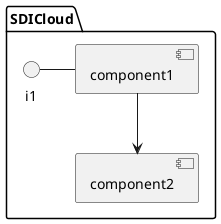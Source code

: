 @startuml

package SDICloud {
component component1
component component2
interface i1

}
i1 - component1
component1 --> component2
@enduml
